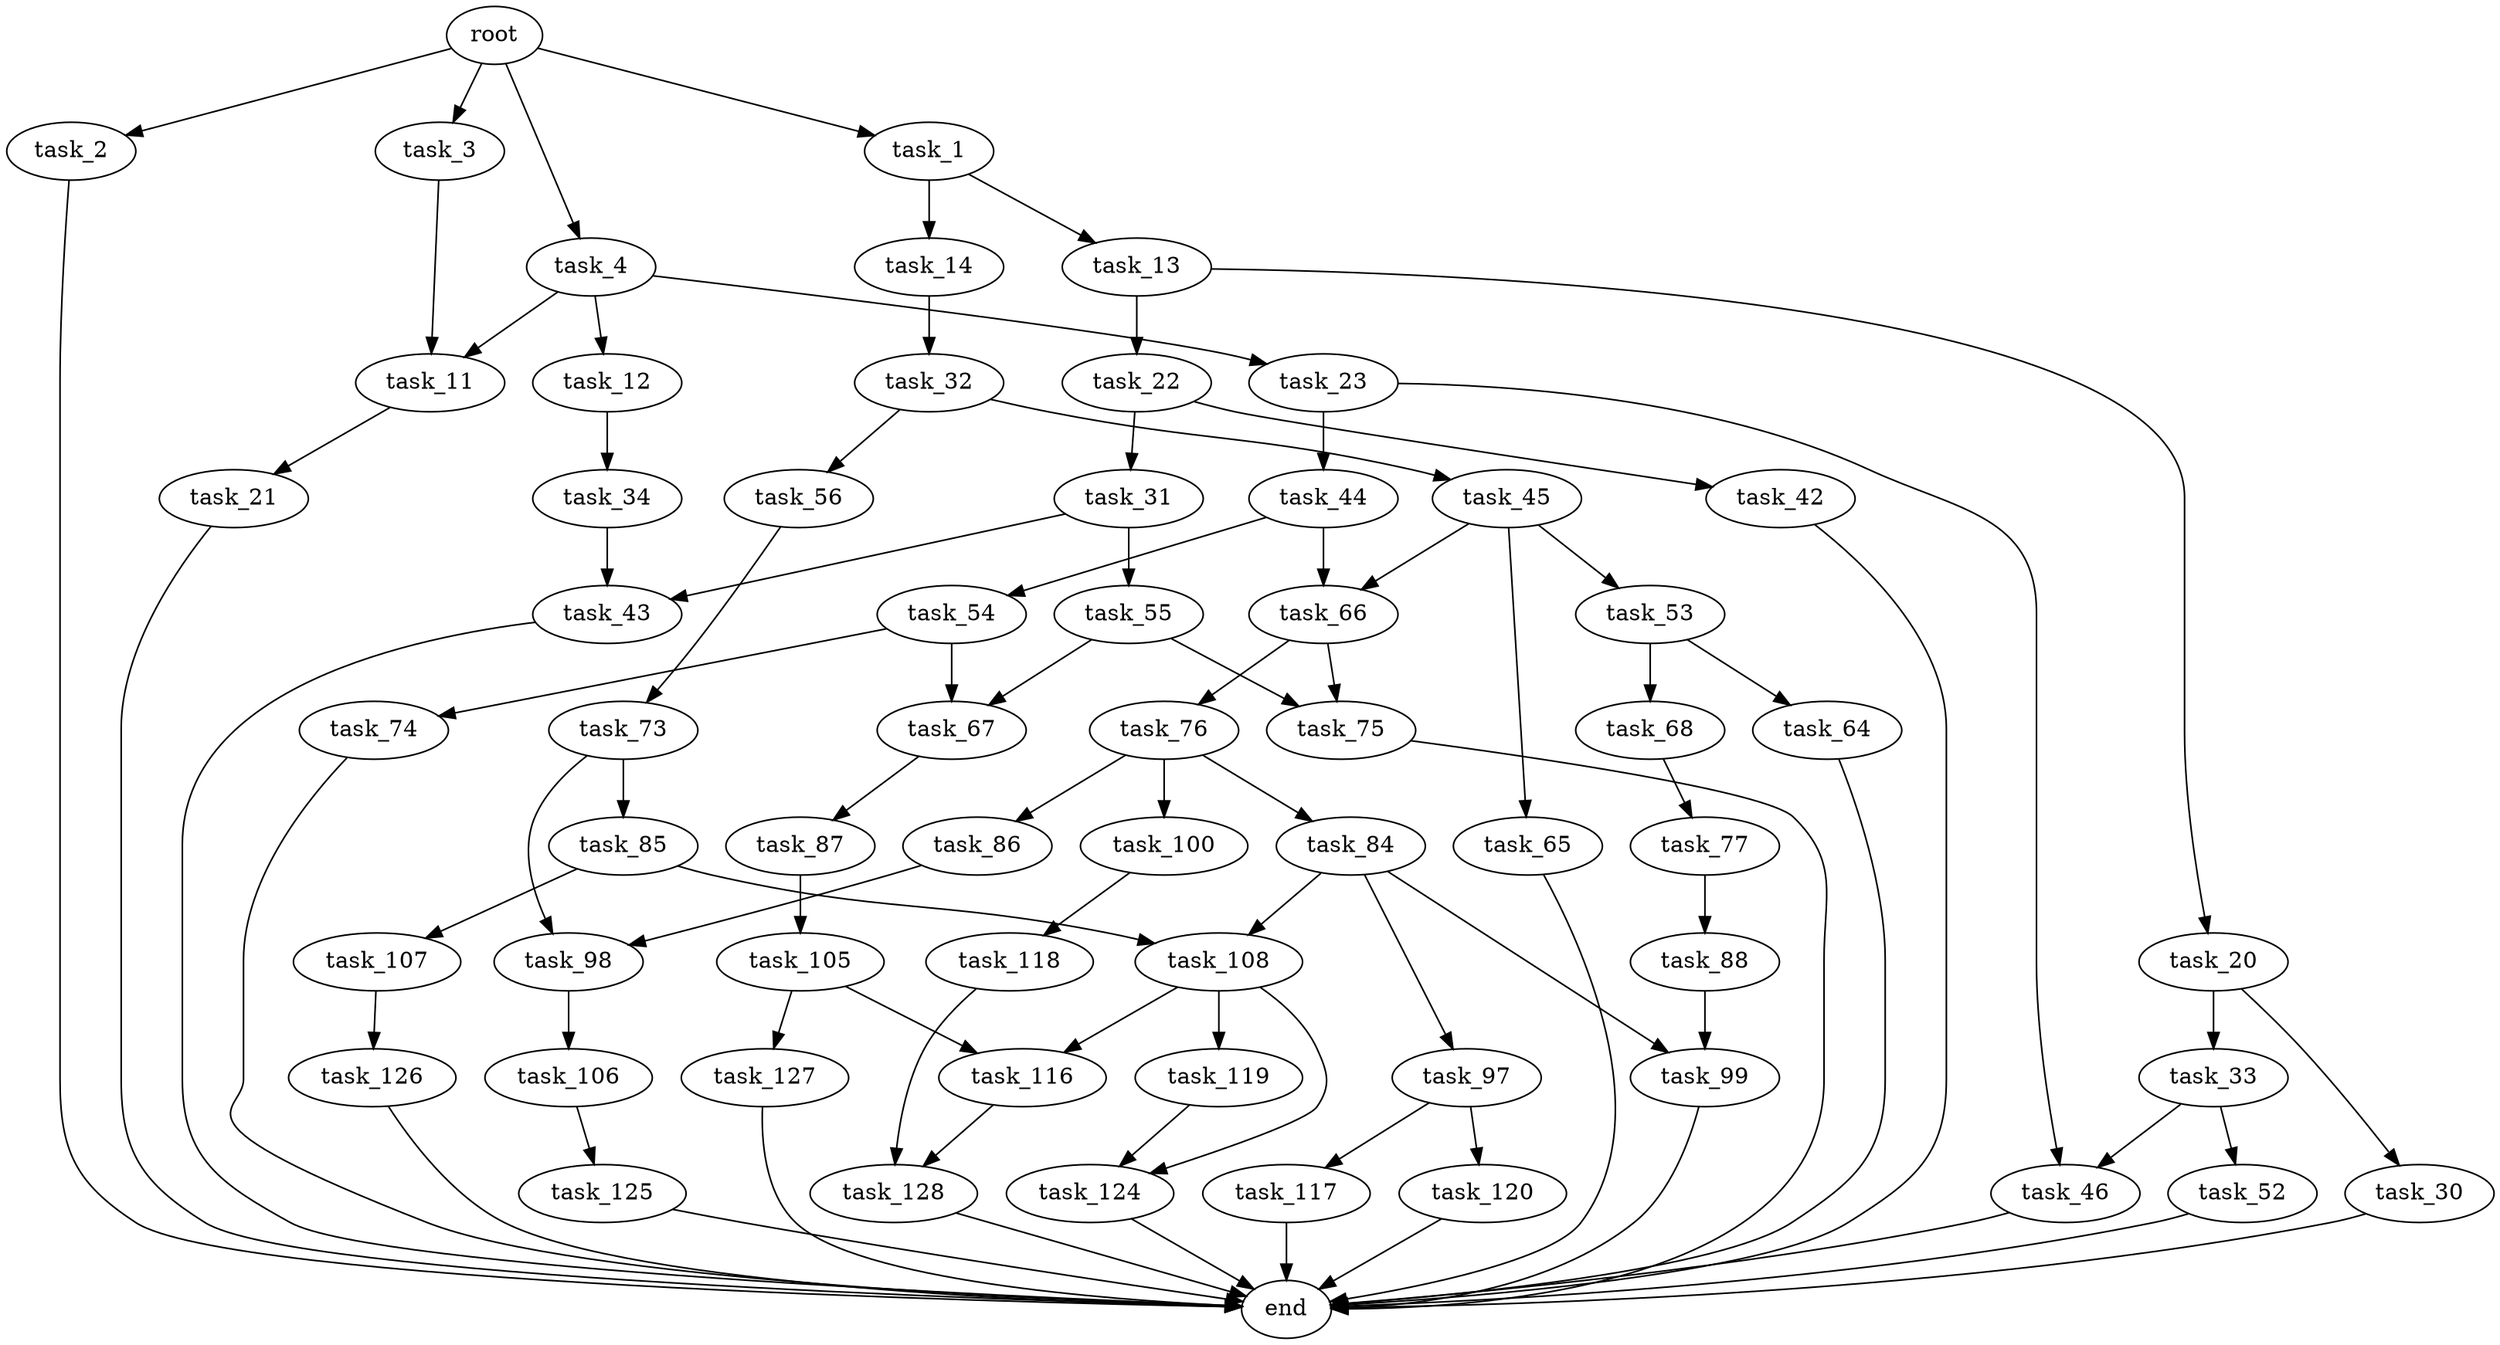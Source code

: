 digraph G {
  root [size="0.000000"];
  task_1 [size="18075095461.000000"];
  task_2 [size="368293445632.000000"];
  task_3 [size="144785919708.000000"];
  task_4 [size="549755813888.000000"];
  task_13 [size="127089202488.000000"];
  task_14 [size="629360033681.000000"];
  end [size="0.000000"];
  task_11 [size="85862640850.000000"];
  task_12 [size="36918992924.000000"];
  task_23 [size="782757789696.000000"];
  task_21 [size="68719476736.000000"];
  task_34 [size="9038338450.000000"];
  task_20 [size="6074712246.000000"];
  task_22 [size="256165949811.000000"];
  task_32 [size="549755813888.000000"];
  task_30 [size="4073410384.000000"];
  task_33 [size="41763449246.000000"];
  task_31 [size="1487466979.000000"];
  task_42 [size="38446405075.000000"];
  task_44 [size="134217728000.000000"];
  task_46 [size="698215155779.000000"];
  task_43 [size="1777930790.000000"];
  task_55 [size="12966891404.000000"];
  task_45 [size="782757789696.000000"];
  task_56 [size="231928233984.000000"];
  task_52 [size="549755813888.000000"];
  task_54 [size="1073741824000.000000"];
  task_66 [size="3176501419.000000"];
  task_53 [size="12978719201.000000"];
  task_65 [size="5838739620.000000"];
  task_64 [size="14482127170.000000"];
  task_68 [size="34597266267.000000"];
  task_67 [size="51100698708.000000"];
  task_74 [size="1148265041.000000"];
  task_75 [size="7666221567.000000"];
  task_73 [size="3222902291.000000"];
  task_76 [size="362836540238.000000"];
  task_87 [size="231928233984.000000"];
  task_77 [size="113492014044.000000"];
  task_85 [size="231928233984.000000"];
  task_98 [size="231928233984.000000"];
  task_84 [size="646005231146.000000"];
  task_86 [size="24151827116.000000"];
  task_100 [size="7681292922.000000"];
  task_88 [size="201169509824.000000"];
  task_97 [size="28466648424.000000"];
  task_99 [size="736514348492.000000"];
  task_108 [size="99642448942.000000"];
  task_107 [size="33742765656.000000"];
  task_105 [size="1073741824000.000000"];
  task_117 [size="476386984953.000000"];
  task_120 [size="8589934592.000000"];
  task_106 [size="284360671744.000000"];
  task_118 [size="1141820564.000000"];
  task_116 [size="549755813888.000000"];
  task_127 [size="24730619434.000000"];
  task_125 [size="17091884660.000000"];
  task_126 [size="1724471729.000000"];
  task_119 [size="19431733249.000000"];
  task_124 [size="231928233984.000000"];
  task_128 [size="28991029248.000000"];

  root -> task_1 [size="1.000000"];
  root -> task_2 [size="1.000000"];
  root -> task_3 [size="1.000000"];
  root -> task_4 [size="1.000000"];
  task_1 -> task_13 [size="301989888.000000"];
  task_1 -> task_14 [size="301989888.000000"];
  task_2 -> end [size="1.000000"];
  task_3 -> task_11 [size="134217728.000000"];
  task_4 -> task_11 [size="536870912.000000"];
  task_4 -> task_12 [size="536870912.000000"];
  task_4 -> task_23 [size="536870912.000000"];
  task_13 -> task_20 [size="134217728.000000"];
  task_13 -> task_22 [size="134217728.000000"];
  task_14 -> task_32 [size="411041792.000000"];
  task_11 -> task_21 [size="301989888.000000"];
  task_12 -> task_34 [size="33554432.000000"];
  task_23 -> task_44 [size="679477248.000000"];
  task_23 -> task_46 [size="679477248.000000"];
  task_21 -> end [size="1.000000"];
  task_34 -> task_43 [size="838860800.000000"];
  task_20 -> task_30 [size="134217728.000000"];
  task_20 -> task_33 [size="134217728.000000"];
  task_22 -> task_31 [size="209715200.000000"];
  task_22 -> task_42 [size="209715200.000000"];
  task_32 -> task_45 [size="536870912.000000"];
  task_32 -> task_56 [size="536870912.000000"];
  task_30 -> end [size="1.000000"];
  task_33 -> task_46 [size="679477248.000000"];
  task_33 -> task_52 [size="679477248.000000"];
  task_31 -> task_43 [size="33554432.000000"];
  task_31 -> task_55 [size="33554432.000000"];
  task_42 -> end [size="1.000000"];
  task_44 -> task_54 [size="209715200.000000"];
  task_44 -> task_66 [size="209715200.000000"];
  task_46 -> end [size="1.000000"];
  task_43 -> end [size="1.000000"];
  task_55 -> task_67 [size="33554432.000000"];
  task_55 -> task_75 [size="33554432.000000"];
  task_45 -> task_53 [size="679477248.000000"];
  task_45 -> task_65 [size="679477248.000000"];
  task_45 -> task_66 [size="679477248.000000"];
  task_56 -> task_73 [size="301989888.000000"];
  task_52 -> end [size="1.000000"];
  task_54 -> task_67 [size="838860800.000000"];
  task_54 -> task_74 [size="838860800.000000"];
  task_66 -> task_75 [size="75497472.000000"];
  task_66 -> task_76 [size="75497472.000000"];
  task_53 -> task_64 [size="679477248.000000"];
  task_53 -> task_68 [size="679477248.000000"];
  task_65 -> end [size="1.000000"];
  task_64 -> end [size="1.000000"];
  task_68 -> task_77 [size="33554432.000000"];
  task_67 -> task_87 [size="134217728.000000"];
  task_74 -> end [size="1.000000"];
  task_75 -> end [size="1.000000"];
  task_73 -> task_85 [size="75497472.000000"];
  task_73 -> task_98 [size="75497472.000000"];
  task_76 -> task_84 [size="301989888.000000"];
  task_76 -> task_86 [size="301989888.000000"];
  task_76 -> task_100 [size="301989888.000000"];
  task_87 -> task_105 [size="301989888.000000"];
  task_77 -> task_88 [size="134217728.000000"];
  task_85 -> task_107 [size="301989888.000000"];
  task_85 -> task_108 [size="301989888.000000"];
  task_98 -> task_106 [size="301989888.000000"];
  task_84 -> task_97 [size="411041792.000000"];
  task_84 -> task_99 [size="411041792.000000"];
  task_84 -> task_108 [size="411041792.000000"];
  task_86 -> task_98 [size="838860800.000000"];
  task_100 -> task_118 [size="838860800.000000"];
  task_88 -> task_99 [size="209715200.000000"];
  task_97 -> task_117 [size="536870912.000000"];
  task_97 -> task_120 [size="536870912.000000"];
  task_99 -> end [size="1.000000"];
  task_108 -> task_116 [size="75497472.000000"];
  task_108 -> task_119 [size="75497472.000000"];
  task_108 -> task_124 [size="75497472.000000"];
  task_107 -> task_126 [size="679477248.000000"];
  task_105 -> task_116 [size="838860800.000000"];
  task_105 -> task_127 [size="838860800.000000"];
  task_117 -> end [size="1.000000"];
  task_120 -> end [size="1.000000"];
  task_106 -> task_125 [size="838860800.000000"];
  task_118 -> task_128 [size="33554432.000000"];
  task_116 -> task_128 [size="536870912.000000"];
  task_127 -> end [size="1.000000"];
  task_125 -> end [size="1.000000"];
  task_126 -> end [size="1.000000"];
  task_119 -> task_124 [size="679477248.000000"];
  task_124 -> end [size="1.000000"];
  task_128 -> end [size="1.000000"];
}
